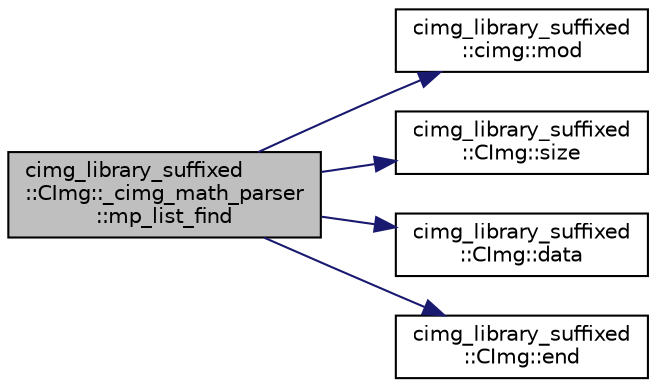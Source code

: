digraph "cimg_library_suffixed::CImg::_cimg_math_parser::mp_list_find"
{
  edge [fontname="Helvetica",fontsize="10",labelfontname="Helvetica",labelfontsize="10"];
  node [fontname="Helvetica",fontsize="10",shape=record];
  rankdir="LR";
  Node658 [label="cimg_library_suffixed\l::CImg::_cimg_math_parser\l::mp_list_find",height=0.2,width=0.4,color="black", fillcolor="grey75", style="filled", fontcolor="black"];
  Node658 -> Node659 [color="midnightblue",fontsize="10",style="solid",fontname="Helvetica"];
  Node659 [label="cimg_library_suffixed\l::cimg::mod",height=0.2,width=0.4,color="black", fillcolor="white", style="filled",URL="$namespacecimg__library__suffixed_1_1cimg.html#afcc02428c9b7d9100e1674369d25cc40",tooltip="Return the modulo of a value. "];
  Node658 -> Node660 [color="midnightblue",fontsize="10",style="solid",fontname="Helvetica"];
  Node660 [label="cimg_library_suffixed\l::CImg::size",height=0.2,width=0.4,color="black", fillcolor="white", style="filled",URL="$structcimg__library__suffixed_1_1_c_img.html#a4ba2e100802443474e3f453639ec8a5a",tooltip="Return the total number of pixel values. "];
  Node658 -> Node661 [color="midnightblue",fontsize="10",style="solid",fontname="Helvetica"];
  Node661 [label="cimg_library_suffixed\l::CImg::data",height=0.2,width=0.4,color="black", fillcolor="white", style="filled",URL="$structcimg__library__suffixed_1_1_c_img.html#a5a062592b78f33dd2813cc59985e61a2",tooltip="Return a pointer to the first pixel value. "];
  Node658 -> Node662 [color="midnightblue",fontsize="10",style="solid",fontname="Helvetica"];
  Node662 [label="cimg_library_suffixed\l::CImg::end",height=0.2,width=0.4,color="black", fillcolor="white", style="filled",URL="$structcimg__library__suffixed_1_1_c_img.html#a1c8693476a48d0cf58af9b44f35849e4",tooltip="Return a CImg<T>::iterator pointing next to the last pixel value. "];
}
